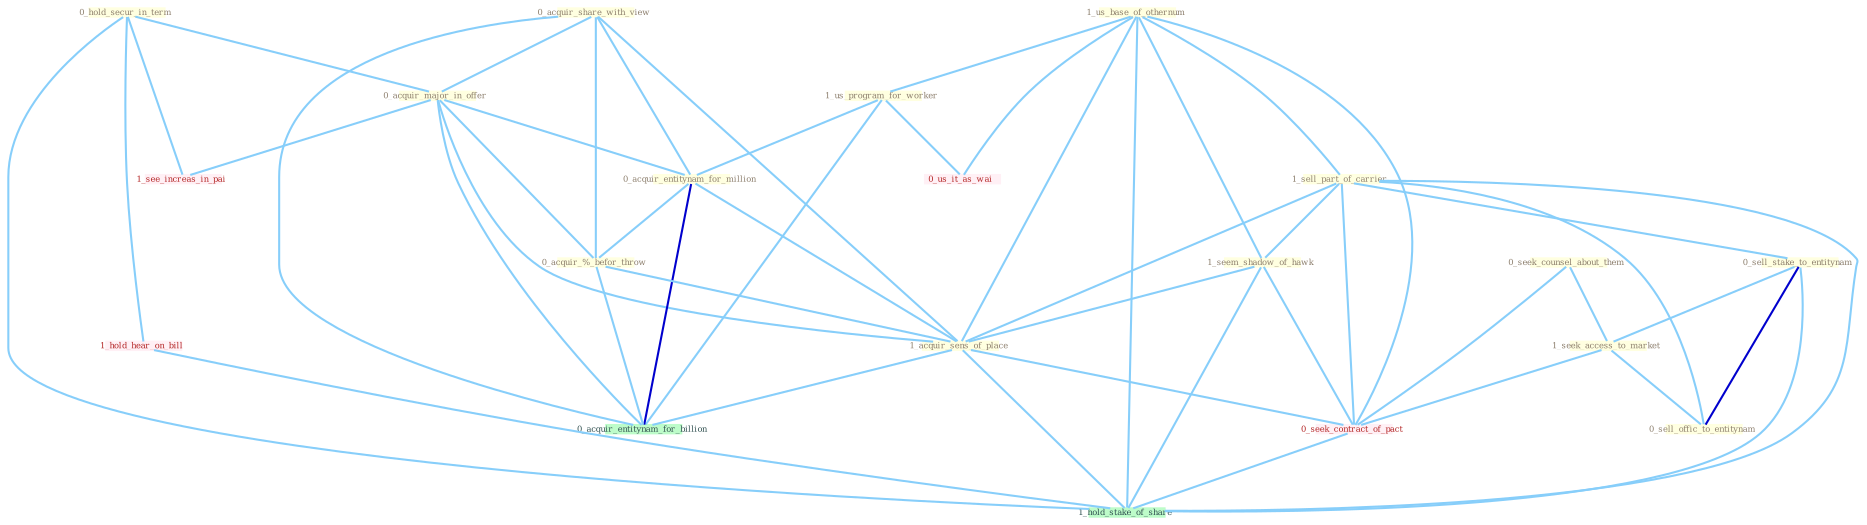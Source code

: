Graph G{ 
    node
    [shape=polygon,style=filled,width=.5,height=.06,color="#BDFCC9",fixedsize=true,fontsize=4,
    fontcolor="#2f4f4f"];
    {node
    [color="#ffffe0", fontcolor="#8b7d6b"] "1_us_base_of_othernum " "1_sell_part_of_carrier " "0_seek_counsel_about_them " "0_sell_stake_to_entitynam " "1_us_program_for_worker " "1_seek_access_to_market " "0_acquir_share_with_view " "0_hold_secur_in_term " "0_sell_offic_to_entitynam " "0_acquir_major_in_offer " "0_acquir_entitynam_for_million " "0_acquir_%_befor_throw " "1_seem_shadow_of_hawk " "1_acquir_sens_of_place "}
{node [color="#fff0f5", fontcolor="#b22222"] "0_seek_contract_of_pact " "0_us_it_as_wai " "1_see_increas_in_pai " "1_hold_hear_on_bill "}
edge [color="#B0E2FF"];

	"1_us_base_of_othernum " -- "1_sell_part_of_carrier " [w="1", color="#87cefa" ];
	"1_us_base_of_othernum " -- "1_us_program_for_worker " [w="1", color="#87cefa" ];
	"1_us_base_of_othernum " -- "1_seem_shadow_of_hawk " [w="1", color="#87cefa" ];
	"1_us_base_of_othernum " -- "1_acquir_sens_of_place " [w="1", color="#87cefa" ];
	"1_us_base_of_othernum " -- "0_seek_contract_of_pact " [w="1", color="#87cefa" ];
	"1_us_base_of_othernum " -- "0_us_it_as_wai " [w="1", color="#87cefa" ];
	"1_us_base_of_othernum " -- "1_hold_stake_of_share " [w="1", color="#87cefa" ];
	"1_sell_part_of_carrier " -- "0_sell_stake_to_entitynam " [w="1", color="#87cefa" ];
	"1_sell_part_of_carrier " -- "0_sell_offic_to_entitynam " [w="1", color="#87cefa" ];
	"1_sell_part_of_carrier " -- "1_seem_shadow_of_hawk " [w="1", color="#87cefa" ];
	"1_sell_part_of_carrier " -- "1_acquir_sens_of_place " [w="1", color="#87cefa" ];
	"1_sell_part_of_carrier " -- "0_seek_contract_of_pact " [w="1", color="#87cefa" ];
	"1_sell_part_of_carrier " -- "1_hold_stake_of_share " [w="1", color="#87cefa" ];
	"0_seek_counsel_about_them " -- "1_seek_access_to_market " [w="1", color="#87cefa" ];
	"0_seek_counsel_about_them " -- "0_seek_contract_of_pact " [w="1", color="#87cefa" ];
	"0_sell_stake_to_entitynam " -- "1_seek_access_to_market " [w="1", color="#87cefa" ];
	"0_sell_stake_to_entitynam " -- "0_sell_offic_to_entitynam " [w="3", color="#0000cd" , len=0.6];
	"0_sell_stake_to_entitynam " -- "1_hold_stake_of_share " [w="1", color="#87cefa" ];
	"1_us_program_for_worker " -- "0_acquir_entitynam_for_million " [w="1", color="#87cefa" ];
	"1_us_program_for_worker " -- "0_us_it_as_wai " [w="1", color="#87cefa" ];
	"1_us_program_for_worker " -- "0_acquir_entitynam_for_billion " [w="1", color="#87cefa" ];
	"1_seek_access_to_market " -- "0_sell_offic_to_entitynam " [w="1", color="#87cefa" ];
	"1_seek_access_to_market " -- "0_seek_contract_of_pact " [w="1", color="#87cefa" ];
	"0_acquir_share_with_view " -- "0_acquir_major_in_offer " [w="1", color="#87cefa" ];
	"0_acquir_share_with_view " -- "0_acquir_entitynam_for_million " [w="1", color="#87cefa" ];
	"0_acquir_share_with_view " -- "0_acquir_%_befor_throw " [w="1", color="#87cefa" ];
	"0_acquir_share_with_view " -- "1_acquir_sens_of_place " [w="1", color="#87cefa" ];
	"0_acquir_share_with_view " -- "0_acquir_entitynam_for_billion " [w="1", color="#87cefa" ];
	"0_hold_secur_in_term " -- "0_acquir_major_in_offer " [w="1", color="#87cefa" ];
	"0_hold_secur_in_term " -- "1_see_increas_in_pai " [w="1", color="#87cefa" ];
	"0_hold_secur_in_term " -- "1_hold_hear_on_bill " [w="1", color="#87cefa" ];
	"0_hold_secur_in_term " -- "1_hold_stake_of_share " [w="1", color="#87cefa" ];
	"0_acquir_major_in_offer " -- "0_acquir_entitynam_for_million " [w="1", color="#87cefa" ];
	"0_acquir_major_in_offer " -- "0_acquir_%_befor_throw " [w="1", color="#87cefa" ];
	"0_acquir_major_in_offer " -- "1_acquir_sens_of_place " [w="1", color="#87cefa" ];
	"0_acquir_major_in_offer " -- "0_acquir_entitynam_for_billion " [w="1", color="#87cefa" ];
	"0_acquir_major_in_offer " -- "1_see_increas_in_pai " [w="1", color="#87cefa" ];
	"0_acquir_entitynam_for_million " -- "0_acquir_%_befor_throw " [w="1", color="#87cefa" ];
	"0_acquir_entitynam_for_million " -- "1_acquir_sens_of_place " [w="1", color="#87cefa" ];
	"0_acquir_entitynam_for_million " -- "0_acquir_entitynam_for_billion " [w="3", color="#0000cd" , len=0.6];
	"0_acquir_%_befor_throw " -- "1_acquir_sens_of_place " [w="1", color="#87cefa" ];
	"0_acquir_%_befor_throw " -- "0_acquir_entitynam_for_billion " [w="1", color="#87cefa" ];
	"1_seem_shadow_of_hawk " -- "1_acquir_sens_of_place " [w="1", color="#87cefa" ];
	"1_seem_shadow_of_hawk " -- "0_seek_contract_of_pact " [w="1", color="#87cefa" ];
	"1_seem_shadow_of_hawk " -- "1_hold_stake_of_share " [w="1", color="#87cefa" ];
	"1_acquir_sens_of_place " -- "0_seek_contract_of_pact " [w="1", color="#87cefa" ];
	"1_acquir_sens_of_place " -- "0_acquir_entitynam_for_billion " [w="1", color="#87cefa" ];
	"1_acquir_sens_of_place " -- "1_hold_stake_of_share " [w="1", color="#87cefa" ];
	"0_seek_contract_of_pact " -- "1_hold_stake_of_share " [w="1", color="#87cefa" ];
	"1_hold_hear_on_bill " -- "1_hold_stake_of_share " [w="1", color="#87cefa" ];
}